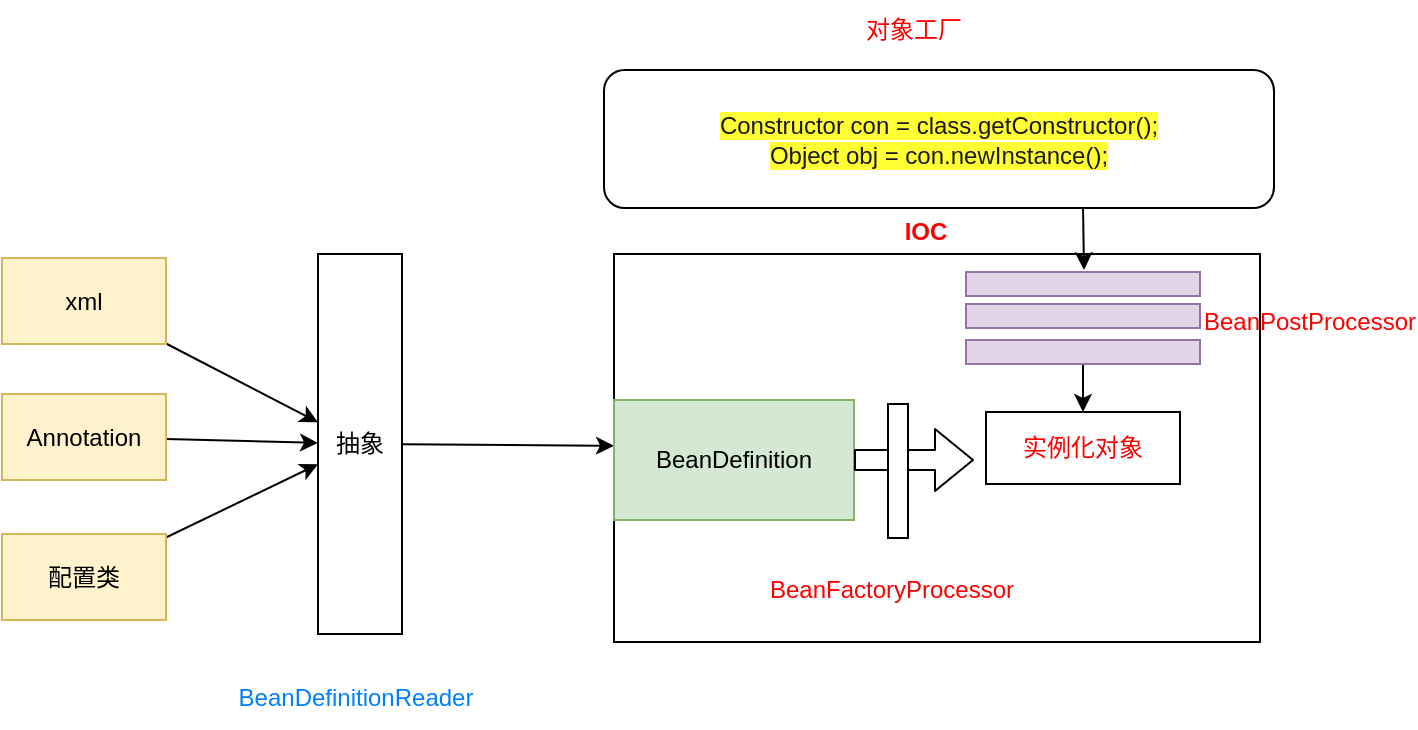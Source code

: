 <mxfile>
    <diagram id="wZzawN-t3VBtSPl7B2CZ" name="Page-1">
        <mxGraphModel dx="125" dy="569" grid="0" gridSize="10" guides="1" tooltips="1" connect="1" arrows="1" fold="1" page="1" pageScale="1" pageWidth="827" pageHeight="1169" math="0" shadow="0">
            <root>
                <mxCell id="0"/>
                <mxCell id="1" parent="0"/>
                <mxCell id="12" value="" style="edgeStyle=none;html=1;fontColor=#FF0000;" edge="1" parent="1" source="2" target="10">
                    <mxGeometry relative="1" as="geometry"/>
                </mxCell>
                <mxCell id="2" value="抽象" style="rounded=0;whiteSpace=wrap;html=1;" vertex="1" parent="1">
                    <mxGeometry x="190" y="196" width="42" height="190" as="geometry"/>
                </mxCell>
                <mxCell id="3" value="&lt;font color=&quot;#007fff&quot;&gt;BeanDefinitionReader&lt;/font&gt;" style="text;html=1;strokeColor=none;fillColor=none;align=center;verticalAlign=middle;whiteSpace=wrap;rounded=0;" vertex="1" parent="1">
                    <mxGeometry x="179" y="403" width="60" height="30" as="geometry"/>
                </mxCell>
                <mxCell id="7" value="" style="edgeStyle=none;html=1;fontColor=#FF0000;" edge="1" parent="1" source="4" target="2">
                    <mxGeometry relative="1" as="geometry"/>
                </mxCell>
                <mxCell id="4" value="xml" style="rounded=0;whiteSpace=wrap;html=1;fillColor=#fff2cc;strokeColor=#d6b656;" vertex="1" parent="1">
                    <mxGeometry x="32" y="198" width="82" height="43" as="geometry"/>
                </mxCell>
                <mxCell id="8" value="" style="edgeStyle=none;html=1;fontColor=#FF0000;" edge="1" parent="1" source="5" target="2">
                    <mxGeometry relative="1" as="geometry"/>
                </mxCell>
                <mxCell id="5" value="Annotation" style="rounded=0;whiteSpace=wrap;html=1;fillColor=#fff2cc;strokeColor=#d6b656;" vertex="1" parent="1">
                    <mxGeometry x="32" y="266" width="82" height="43" as="geometry"/>
                </mxCell>
                <mxCell id="9" value="" style="edgeStyle=none;html=1;fontColor=#FF0000;" edge="1" parent="1" source="6" target="2">
                    <mxGeometry relative="1" as="geometry"/>
                </mxCell>
                <mxCell id="6" value="配置类" style="rounded=0;whiteSpace=wrap;html=1;fillColor=#fff2cc;strokeColor=#d6b656;" vertex="1" parent="1">
                    <mxGeometry x="32" y="336" width="82" height="43" as="geometry"/>
                </mxCell>
                <mxCell id="10" value="" style="rounded=0;whiteSpace=wrap;html=1;fontColor=#FF0000;" vertex="1" parent="1">
                    <mxGeometry x="338" y="196" width="323" height="194" as="geometry"/>
                </mxCell>
                <mxCell id="11" value="&lt;b&gt;IOC&lt;/b&gt;" style="text;html=1;strokeColor=none;fillColor=none;align=center;verticalAlign=middle;whiteSpace=wrap;rounded=0;fontColor=#FF0000;" vertex="1" parent="1">
                    <mxGeometry x="464" y="170" width="60" height="30" as="geometry"/>
                </mxCell>
                <mxCell id="13" value="BeanDefinition" style="rounded=0;whiteSpace=wrap;html=1;fillColor=#d5e8d4;strokeColor=#82b366;" vertex="1" parent="1">
                    <mxGeometry x="338" y="269" width="120" height="60" as="geometry"/>
                </mxCell>
                <mxCell id="14" value="&lt;font color=&quot;#1a1a1a&quot; style=&quot;background-color: rgb(255 , 255 , 51)&quot;&gt;Constructor con = class.getConstructor();&lt;br&gt;Object obj = con.newInstance();&lt;/font&gt;" style="rounded=1;whiteSpace=wrap;html=1;fontColor=#FF0000;" vertex="1" parent="1">
                    <mxGeometry x="333" y="104" width="335" height="69" as="geometry"/>
                </mxCell>
                <mxCell id="15" value="对象工厂" style="text;html=1;strokeColor=none;fillColor=none;align=center;verticalAlign=middle;whiteSpace=wrap;rounded=0;fontColor=#FF0000;" vertex="1" parent="1">
                    <mxGeometry x="458" y="69" width="60" height="30" as="geometry"/>
                </mxCell>
                <mxCell id="16" value="实例化对象" style="rounded=0;whiteSpace=wrap;html=1;fontColor=#FF0000;" vertex="1" parent="1">
                    <mxGeometry x="524" y="275" width="97" height="36" as="geometry"/>
                </mxCell>
                <mxCell id="17" value="" style="rounded=0;whiteSpace=wrap;html=1;fillColor=#e1d5e7;strokeColor=#9673a6;" vertex="1" parent="1">
                    <mxGeometry x="514" y="205" width="117" height="12" as="geometry"/>
                </mxCell>
                <mxCell id="18" value="" style="rounded=0;whiteSpace=wrap;html=1;fillColor=#e1d5e7;strokeColor=#9673a6;" vertex="1" parent="1">
                    <mxGeometry x="514" y="221" width="117" height="12" as="geometry"/>
                </mxCell>
                <mxCell id="25" value="" style="edgeStyle=none;html=1;fontColor=#FF0000;" edge="1" parent="1" source="19" target="16">
                    <mxGeometry relative="1" as="geometry"/>
                </mxCell>
                <mxCell id="19" value="" style="rounded=0;whiteSpace=wrap;html=1;fillColor=#e1d5e7;strokeColor=#9673a6;" vertex="1" parent="1">
                    <mxGeometry x="514" y="239" width="117" height="12" as="geometry"/>
                </mxCell>
                <mxCell id="23" value="" style="endArrow=classic;html=1;fontColor=#FF0000;exitX=0.715;exitY=1.003;exitDx=0;exitDy=0;exitPerimeter=0;" edge="1" parent="1" source="14">
                    <mxGeometry width="50" height="50" relative="1" as="geometry">
                        <mxPoint x="478" y="319" as="sourcePoint"/>
                        <mxPoint x="573" y="204" as="targetPoint"/>
                    </mxGeometry>
                </mxCell>
                <mxCell id="26" value="BeanPostProcessor" style="text;html=1;strokeColor=none;fillColor=none;align=center;verticalAlign=middle;whiteSpace=wrap;rounded=0;fontColor=#FF0000;" vertex="1" parent="1">
                    <mxGeometry x="656" y="215" width="60" height="30" as="geometry"/>
                </mxCell>
                <mxCell id="27" value="" style="shape=flexArrow;endArrow=classic;html=1;fontColor=#FF0000;exitX=1;exitY=0.5;exitDx=0;exitDy=0;" edge="1" parent="1" source="13">
                    <mxGeometry width="50" height="50" relative="1" as="geometry">
                        <mxPoint x="478" y="319" as="sourcePoint"/>
                        <mxPoint x="518" y="299" as="targetPoint"/>
                    </mxGeometry>
                </mxCell>
                <mxCell id="28" value="" style="rounded=0;whiteSpace=wrap;html=1;fontColor=#FF0000;" vertex="1" parent="1">
                    <mxGeometry x="475" y="271" width="10" height="67" as="geometry"/>
                </mxCell>
                <mxCell id="29" value="BeanFactoryProcessor" style="text;html=1;strokeColor=none;fillColor=none;align=center;verticalAlign=middle;whiteSpace=wrap;rounded=0;fontColor=#FF0000;" vertex="1" parent="1">
                    <mxGeometry x="447" y="349" width="60" height="30" as="geometry"/>
                </mxCell>
            </root>
        </mxGraphModel>
    </diagram>
</mxfile>